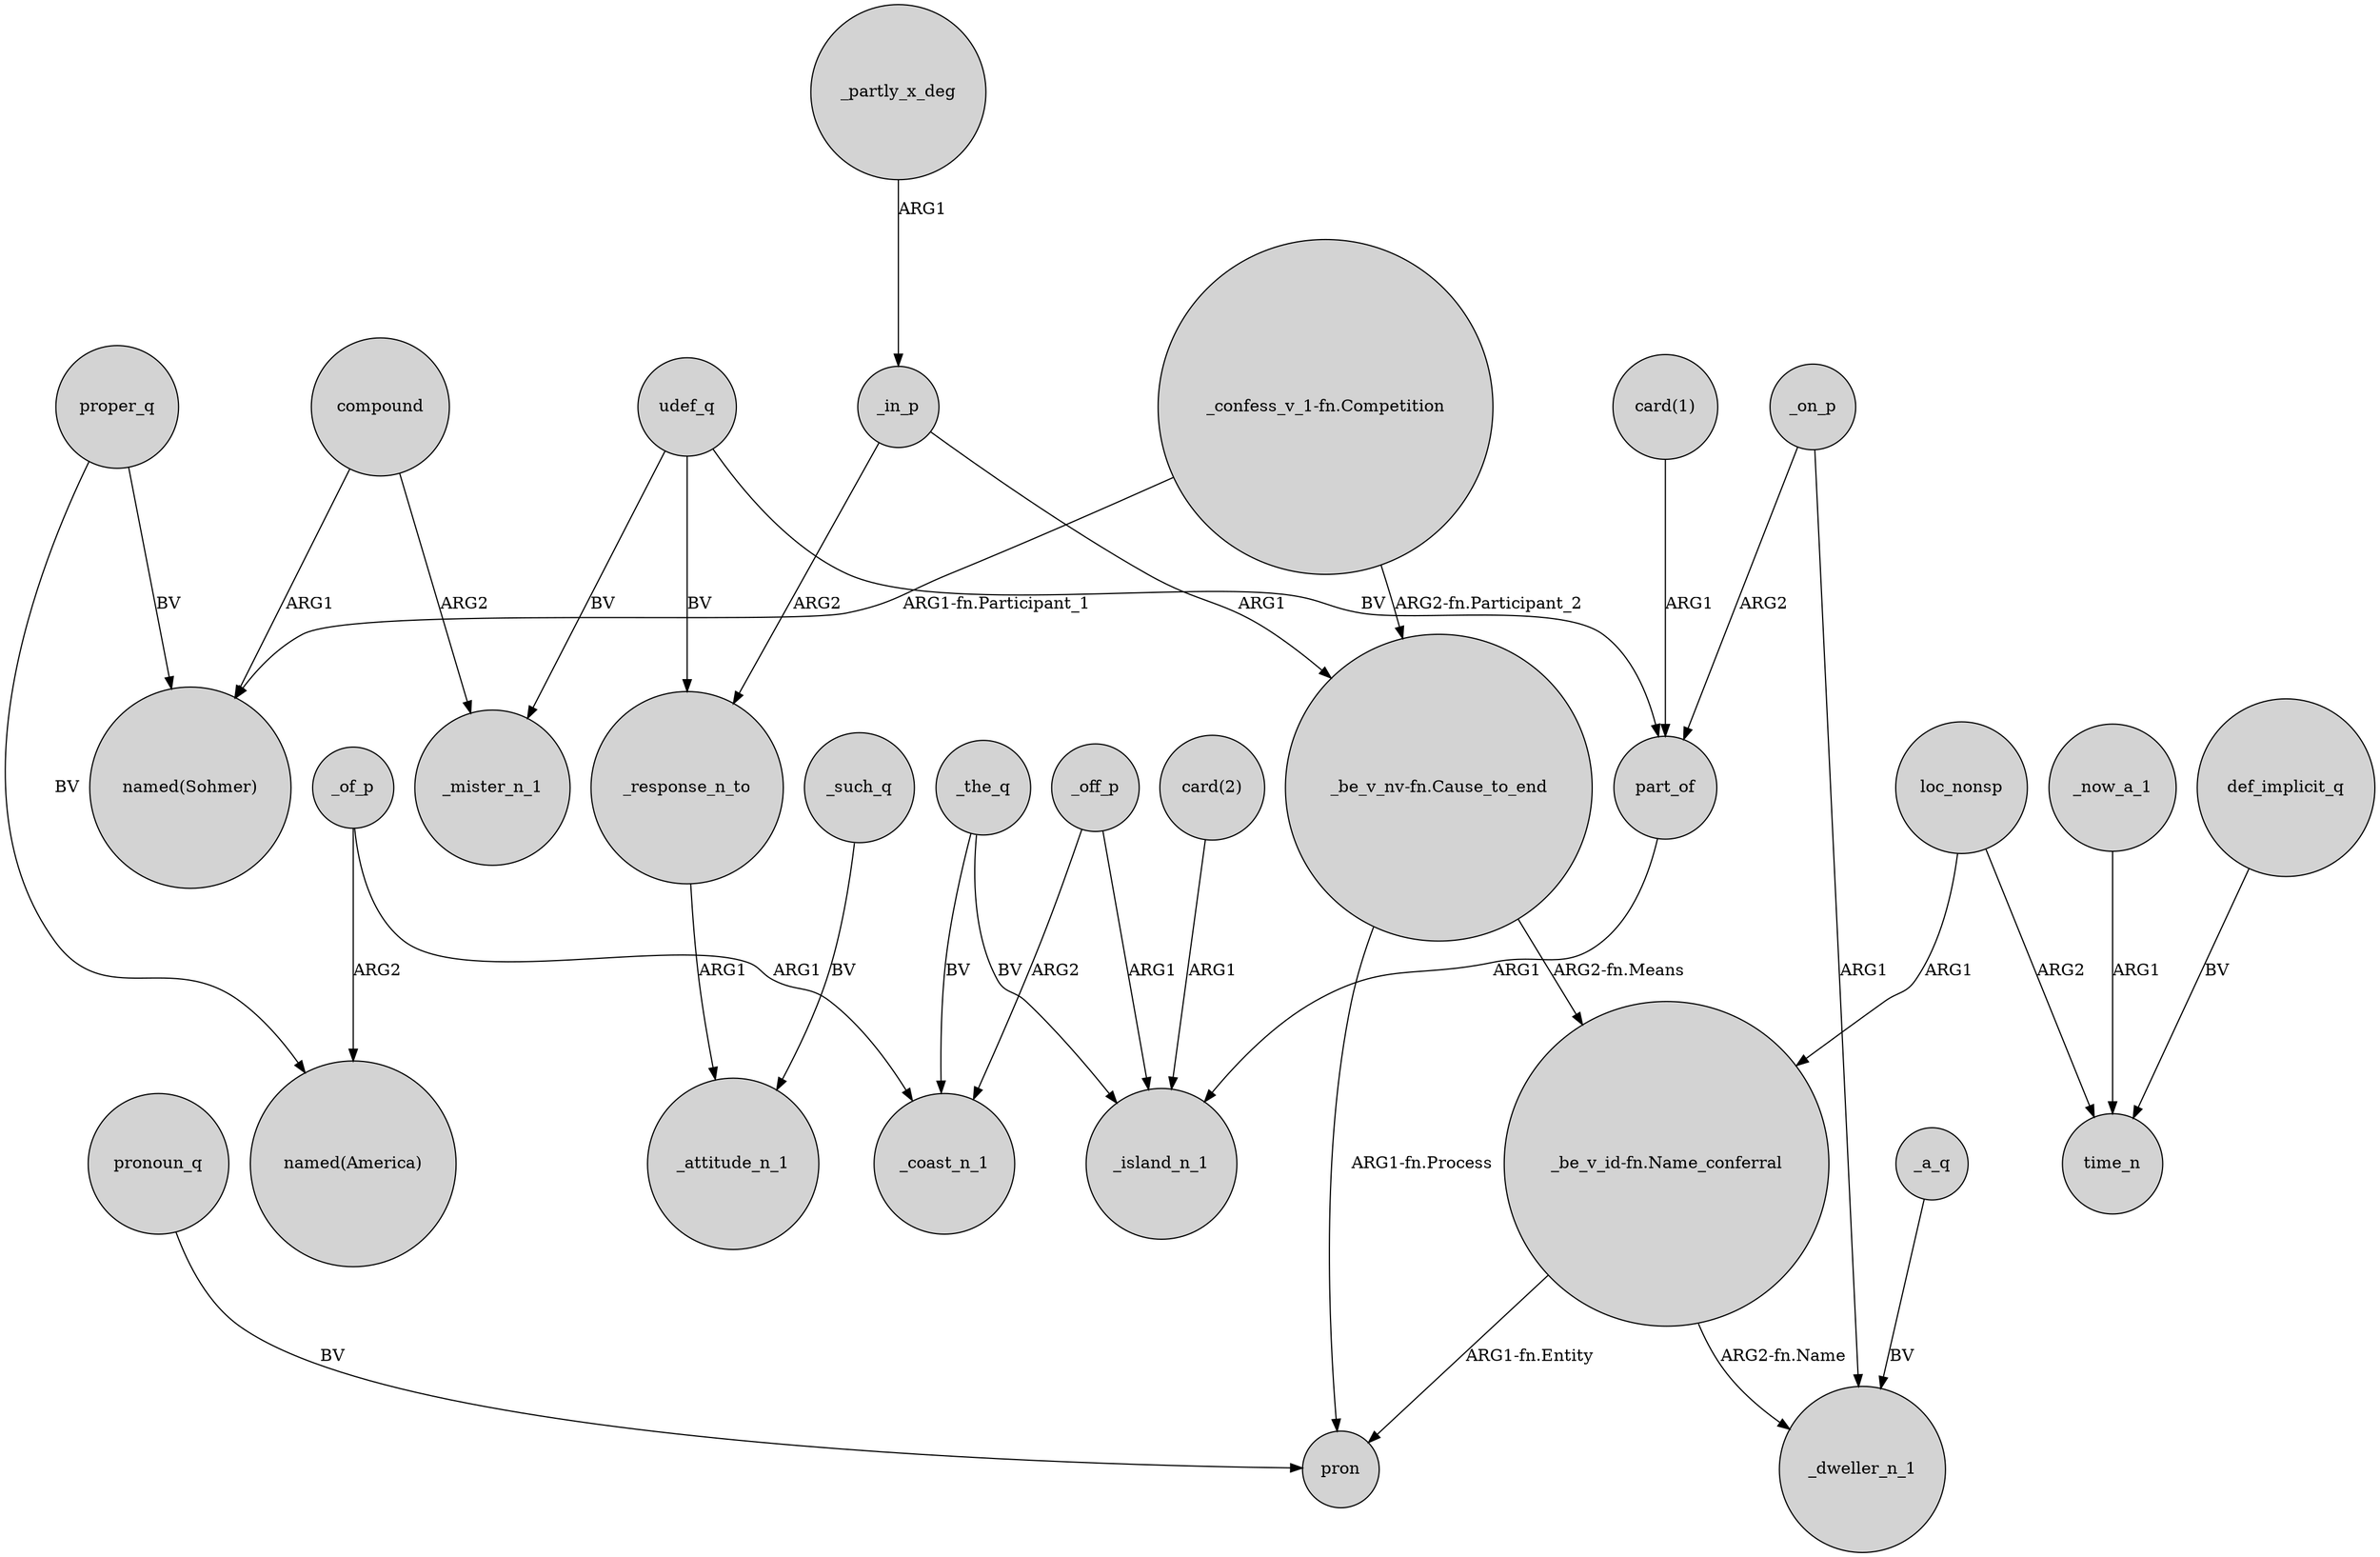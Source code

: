digraph {
	node [shape=circle style=filled]
	"_be_v_id-fn.Name_conferral" -> _dweller_n_1 [label="ARG2-fn.Name"]
	_in_p -> "_be_v_nv-fn.Cause_to_end" [label=ARG1]
	compound -> _mister_n_1 [label=ARG2]
	_on_p -> part_of [label=ARG2]
	_response_n_to -> _attitude_n_1 [label=ARG1]
	udef_q -> part_of [label=BV]
	_the_q -> _coast_n_1 [label=BV]
	loc_nonsp -> "_be_v_id-fn.Name_conferral" [label=ARG1]
	proper_q -> "named(America)" [label=BV]
	"card(2)" -> _island_n_1 [label=ARG1]
	udef_q -> _mister_n_1 [label=BV]
	"card(1)" -> part_of [label=ARG1]
	"_confess_v_1-fn.Competition" -> "_be_v_nv-fn.Cause_to_end" [label="ARG2-fn.Participant_2"]
	_now_a_1 -> time_n [label=ARG1]
	_of_p -> "named(America)" [label=ARG2]
	part_of -> _island_n_1 [label=ARG1]
	pronoun_q -> pron [label=BV]
	"_confess_v_1-fn.Competition" -> "named(Sohmer)" [label="ARG1-fn.Participant_1"]
	_a_q -> _dweller_n_1 [label=BV]
	"_be_v_nv-fn.Cause_to_end" -> pron [label="ARG1-fn.Process"]
	_off_p -> _coast_n_1 [label=ARG2]
	proper_q -> "named(Sohmer)" [label=BV]
	"_be_v_id-fn.Name_conferral" -> pron [label="ARG1-fn.Entity"]
	_on_p -> _dweller_n_1 [label=ARG1]
	"_be_v_nv-fn.Cause_to_end" -> "_be_v_id-fn.Name_conferral" [label="ARG2-fn.Means"]
	_the_q -> _island_n_1 [label=BV]
	loc_nonsp -> time_n [label=ARG2]
	udef_q -> _response_n_to [label=BV]
	_such_q -> _attitude_n_1 [label=BV]
	_off_p -> _island_n_1 [label=ARG1]
	_of_p -> _coast_n_1 [label=ARG1]
	def_implicit_q -> time_n [label=BV]
	_partly_x_deg -> _in_p [label=ARG1]
	_in_p -> _response_n_to [label=ARG2]
	compound -> "named(Sohmer)" [label=ARG1]
}
